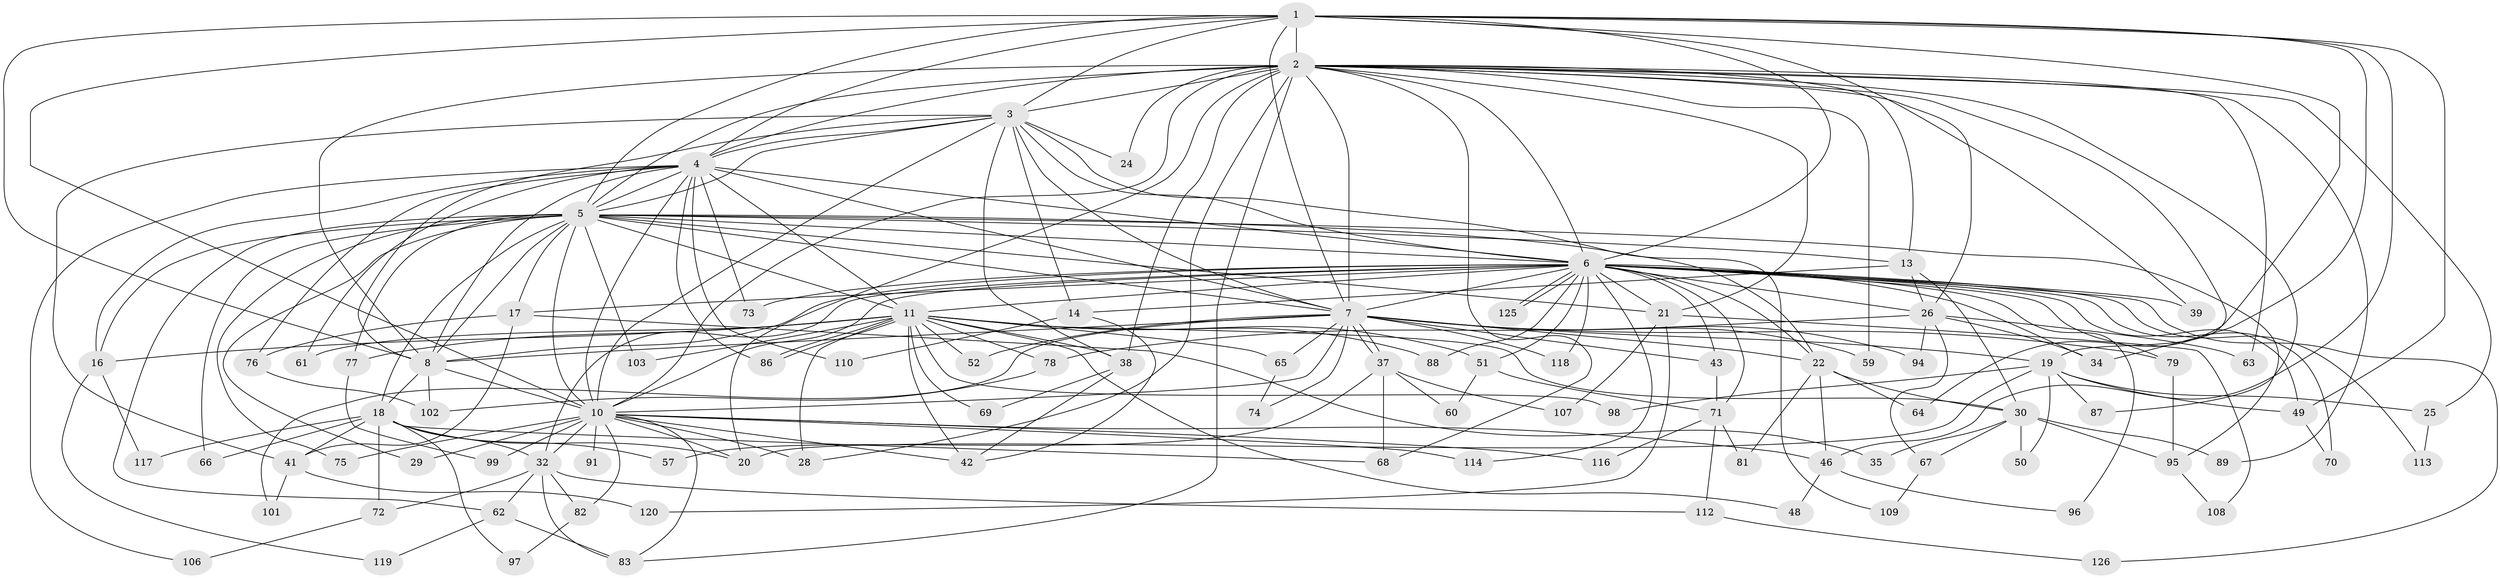 // original degree distribution, {15: 0.007936507936507936, 17: 0.015873015873015872, 14: 0.007936507936507936, 18: 0.007936507936507936, 24: 0.015873015873015872, 32: 0.007936507936507936, 23: 0.007936507936507936, 12: 0.007936507936507936, 21: 0.007936507936507936, 2: 0.5238095238095238, 5: 0.05555555555555555, 4: 0.09523809523809523, 3: 0.1746031746031746, 9: 0.007936507936507936, 8: 0.007936507936507936, 7: 0.023809523809523808, 6: 0.023809523809523808}
// Generated by graph-tools (version 1.1) at 2025/11/02/27/25 16:11:05]
// undirected, 94 vertices, 229 edges
graph export_dot {
graph [start="1"]
  node [color=gray90,style=filled];
  1 [super="+23"];
  2 [super="+9"];
  3 [super="+27"];
  4 [super="+121"];
  5 [super="+15"];
  6 [super="+54"];
  7 [super="+12"];
  8 [super="+90"];
  10 [super="+84"];
  11 [super="+58"];
  13;
  14;
  16 [super="+33"];
  17;
  18 [super="+47"];
  19 [super="+40"];
  20 [super="+92"];
  21 [super="+36"];
  22 [super="+104"];
  24;
  25;
  26 [super="+44"];
  28 [super="+31"];
  29;
  30 [super="+85"];
  32 [super="+45"];
  34 [super="+53"];
  35;
  37;
  38 [super="+55"];
  39;
  41 [super="+105"];
  42 [super="+111"];
  43;
  46 [super="+56"];
  48;
  49 [super="+100"];
  50;
  51;
  52;
  57;
  59;
  60;
  61;
  62 [super="+123"];
  63;
  64;
  65;
  66;
  67;
  68 [super="+93"];
  69;
  70;
  71 [super="+80"];
  72;
  73;
  74;
  75;
  76;
  77;
  78;
  79;
  81;
  82;
  83 [super="+115"];
  86;
  87;
  88;
  89;
  91;
  94;
  95 [super="+122"];
  96;
  97;
  98;
  99;
  101;
  102 [super="+124"];
  103;
  106;
  107;
  108;
  109;
  110;
  112;
  113;
  114;
  116;
  117;
  118;
  119;
  120;
  125;
  126;
  1 -- 2 [weight=2];
  1 -- 3;
  1 -- 4 [weight=2];
  1 -- 5;
  1 -- 6;
  1 -- 7;
  1 -- 8;
  1 -- 10;
  1 -- 34;
  1 -- 39;
  1 -- 46;
  1 -- 49;
  1 -- 64;
  2 -- 3 [weight=2];
  2 -- 4 [weight=2];
  2 -- 5 [weight=2];
  2 -- 6 [weight=2];
  2 -- 7 [weight=3];
  2 -- 8 [weight=2];
  2 -- 10 [weight=2];
  2 -- 13;
  2 -- 19;
  2 -- 20;
  2 -- 25;
  2 -- 59;
  2 -- 87;
  2 -- 68;
  2 -- 21;
  2 -- 24;
  2 -- 89;
  2 -- 26;
  2 -- 63;
  2 -- 83;
  2 -- 38;
  2 -- 28;
  3 -- 4;
  3 -- 5 [weight=2];
  3 -- 6;
  3 -- 7;
  3 -- 8;
  3 -- 10;
  3 -- 14;
  3 -- 24;
  3 -- 38;
  3 -- 109;
  3 -- 41;
  4 -- 5;
  4 -- 6;
  4 -- 7;
  4 -- 8;
  4 -- 10;
  4 -- 61;
  4 -- 73;
  4 -- 76;
  4 -- 106;
  4 -- 110;
  4 -- 86;
  4 -- 11;
  4 -- 16;
  5 -- 6;
  5 -- 7;
  5 -- 8;
  5 -- 10 [weight=2];
  5 -- 11;
  5 -- 13;
  5 -- 16;
  5 -- 17;
  5 -- 18;
  5 -- 22;
  5 -- 29;
  5 -- 62;
  5 -- 66;
  5 -- 75;
  5 -- 103;
  5 -- 77;
  5 -- 95;
  5 -- 21;
  6 -- 7;
  6 -- 8;
  6 -- 10;
  6 -- 11;
  6 -- 17;
  6 -- 21;
  6 -- 34;
  6 -- 39;
  6 -- 43;
  6 -- 51;
  6 -- 70;
  6 -- 73;
  6 -- 79;
  6 -- 88;
  6 -- 96;
  6 -- 113;
  6 -- 114;
  6 -- 118;
  6 -- 125;
  6 -- 125;
  6 -- 126;
  6 -- 22;
  6 -- 32;
  6 -- 26;
  6 -- 71;
  6 -- 49;
  7 -- 8;
  7 -- 10;
  7 -- 19;
  7 -- 22;
  7 -- 37;
  7 -- 37;
  7 -- 43;
  7 -- 52;
  7 -- 59;
  7 -- 65;
  7 -- 74;
  7 -- 79;
  7 -- 94;
  7 -- 101;
  7 -- 118;
  8 -- 10 [weight=2];
  8 -- 18;
  8 -- 102;
  10 -- 20;
  10 -- 28;
  10 -- 29;
  10 -- 32;
  10 -- 75;
  10 -- 82;
  10 -- 83;
  10 -- 91 [weight=2];
  10 -- 99;
  10 -- 114;
  10 -- 116;
  10 -- 46;
  10 -- 42;
  11 -- 16;
  11 -- 28;
  11 -- 30;
  11 -- 38;
  11 -- 48;
  11 -- 51;
  11 -- 52;
  11 -- 61;
  11 -- 65;
  11 -- 69;
  11 -- 77;
  11 -- 78;
  11 -- 86;
  11 -- 86;
  11 -- 88;
  11 -- 98;
  11 -- 103;
  11 -- 42;
  13 -- 14;
  13 -- 26;
  13 -- 30;
  14 -- 42;
  14 -- 110;
  16 -- 117;
  16 -- 119;
  17 -- 35;
  17 -- 41;
  17 -- 76;
  18 -- 32;
  18 -- 57;
  18 -- 68;
  18 -- 72;
  18 -- 97;
  18 -- 66;
  18 -- 117;
  18 -- 20;
  18 -- 41;
  19 -- 25;
  19 -- 49;
  19 -- 50;
  19 -- 87;
  19 -- 98;
  19 -- 20;
  21 -- 120;
  21 -- 107;
  21 -- 108;
  22 -- 46;
  22 -- 64;
  22 -- 81;
  22 -- 30;
  25 -- 113;
  26 -- 63;
  26 -- 78;
  26 -- 94;
  26 -- 67;
  26 -- 34;
  30 -- 35;
  30 -- 50 [weight=2];
  30 -- 67;
  30 -- 89;
  30 -- 95;
  32 -- 62;
  32 -- 112;
  32 -- 82;
  32 -- 83;
  32 -- 72;
  37 -- 57;
  37 -- 60;
  37 -- 107;
  37 -- 68;
  38 -- 42;
  38 -- 69;
  41 -- 101;
  41 -- 120;
  43 -- 71;
  46 -- 48;
  46 -- 96;
  49 -- 70;
  51 -- 60;
  51 -- 71;
  62 -- 119;
  62 -- 83;
  65 -- 74;
  67 -- 109;
  71 -- 81;
  71 -- 116;
  71 -- 112;
  72 -- 106;
  76 -- 102;
  77 -- 99;
  78 -- 102;
  79 -- 95;
  82 -- 97;
  95 -- 108;
  112 -- 126;
}
